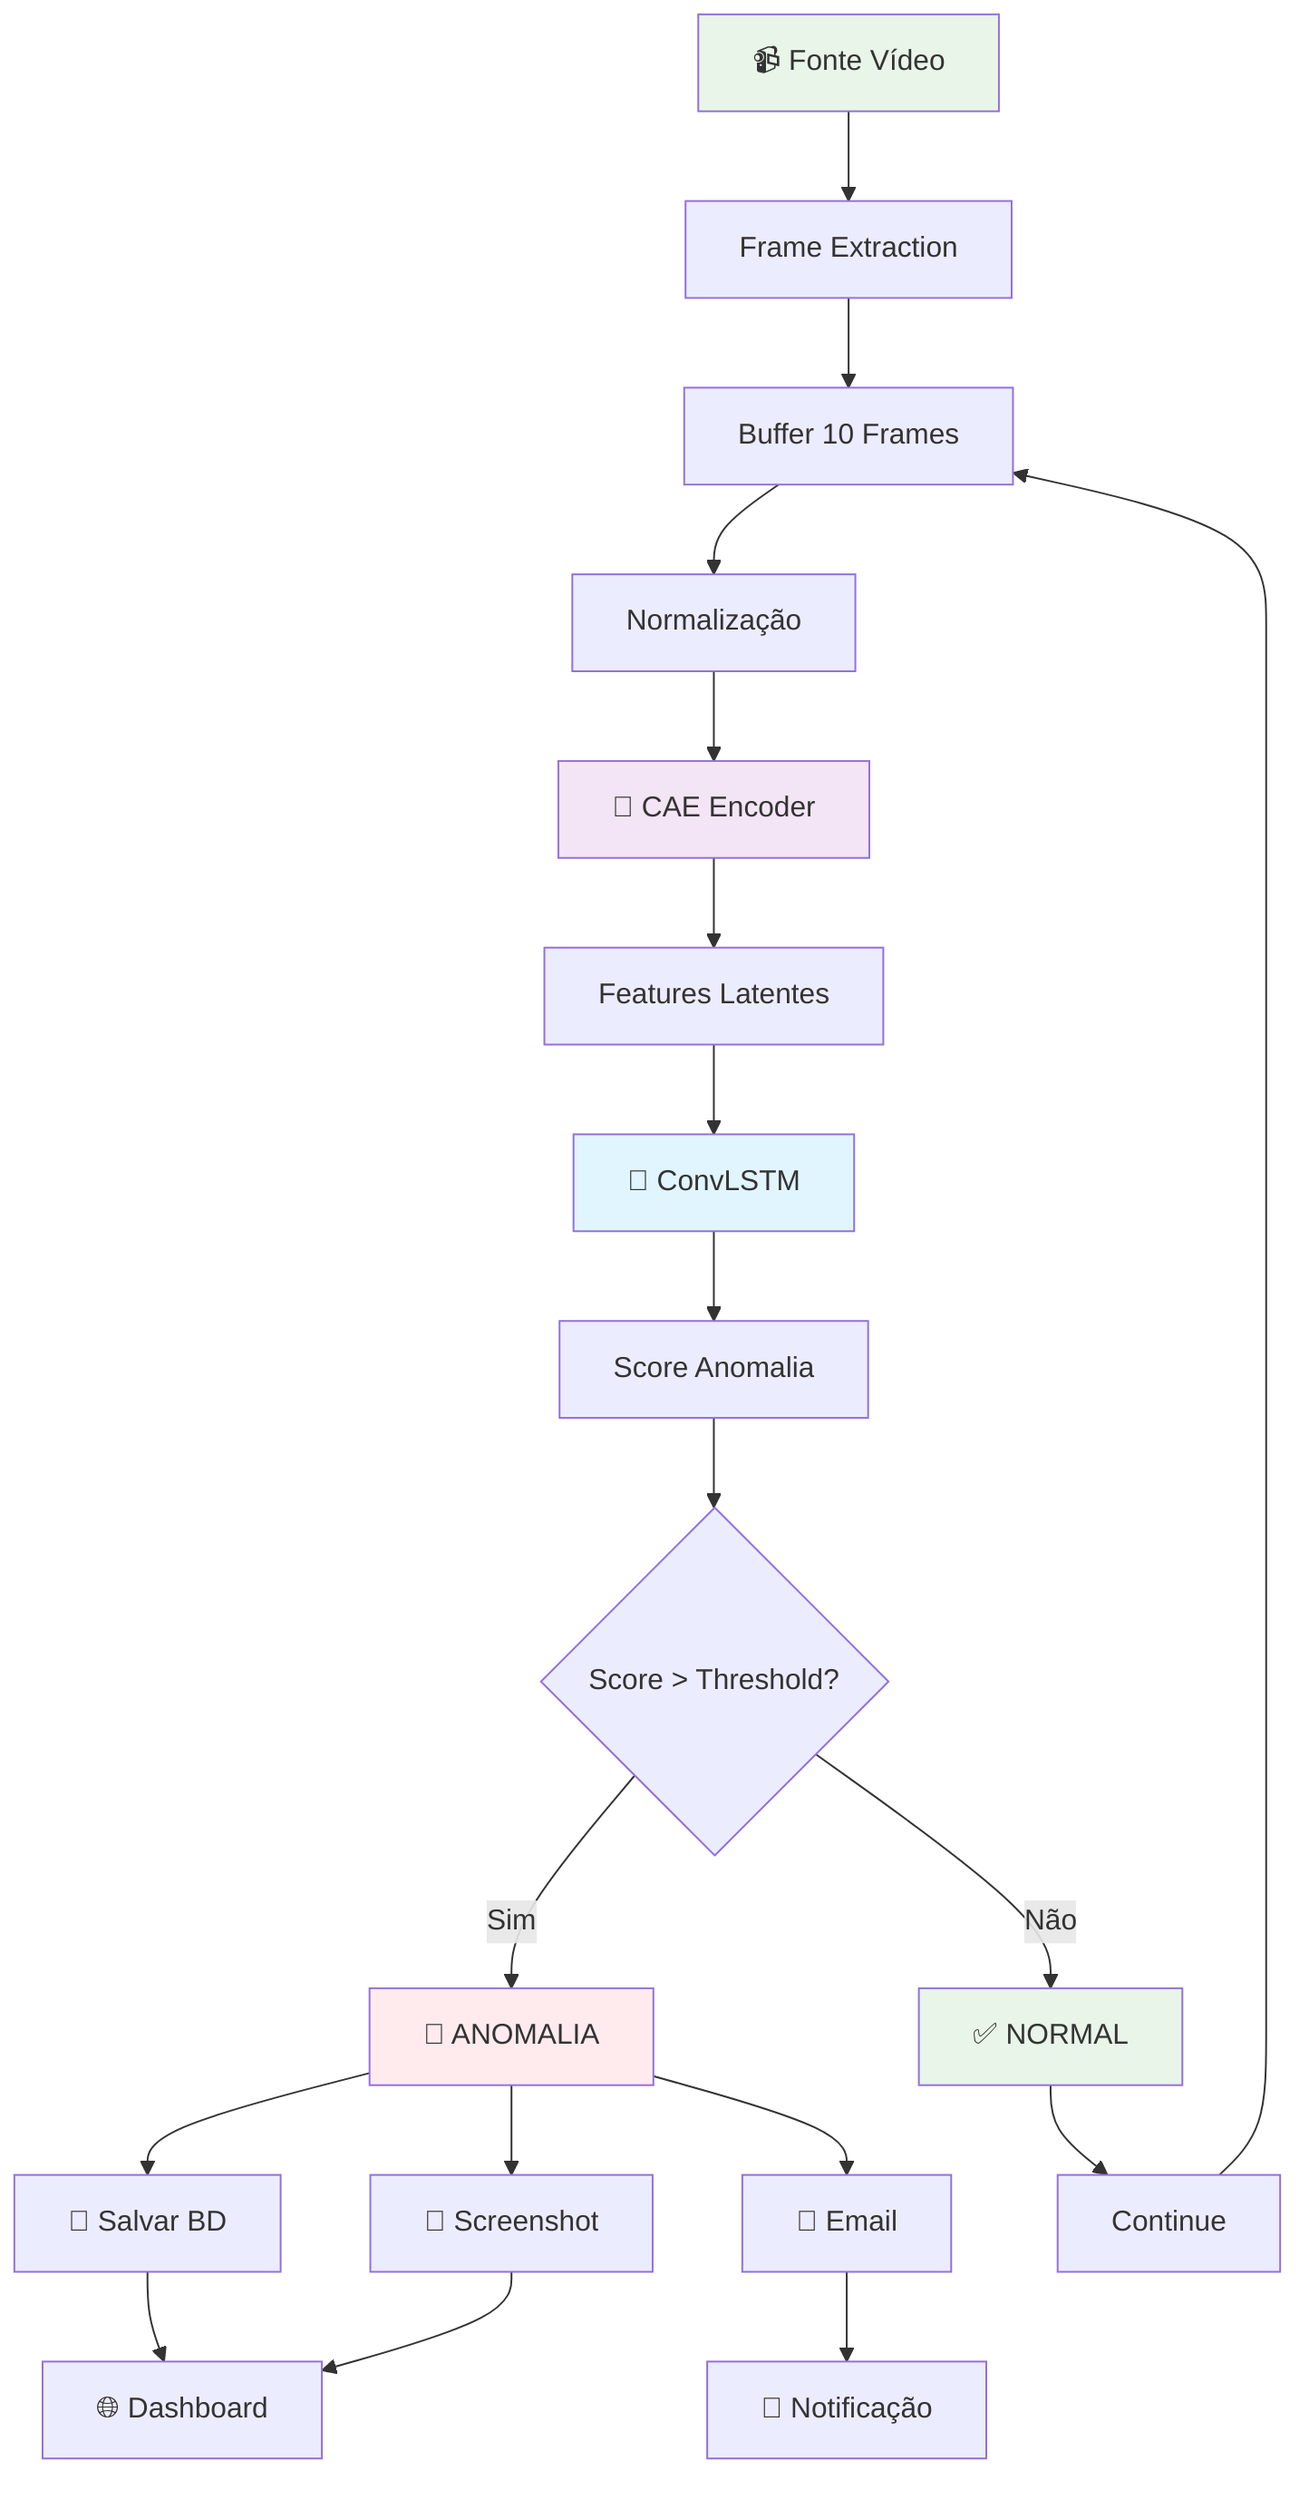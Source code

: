 flowchart TD
    A[📹 Fonte Vídeo] --> B[Frame Extraction]
    B --> C[Buffer 10 Frames]
    C --> D[Normalização]
    D --> E[🧠 CAE Encoder]
    E --> F[Features Latentes]
    F --> G[🔄 ConvLSTM]
    G --> H[Score Anomalia]
    H --> I{Score > Threshold?}
    
    I -->|Sim| J[🚨 ANOMALIA]
    I -->|Não| K[✅ NORMAL]
    
    J --> L[💾 Salvar BD]
    J --> M[📸 Screenshot]
    J --> N[📧 Email]
    
    K --> O[Continue]
    O --> C
    
    L --> P[🌐 Dashboard]
    M --> P
    N --> Q[📱 Notificação]
    
    style A fill:#e8f5e8
    style J fill:#ffebee
    style K fill:#e8f5e8
    style E fill:#f3e5f5
    style G fill:#e1f5fe